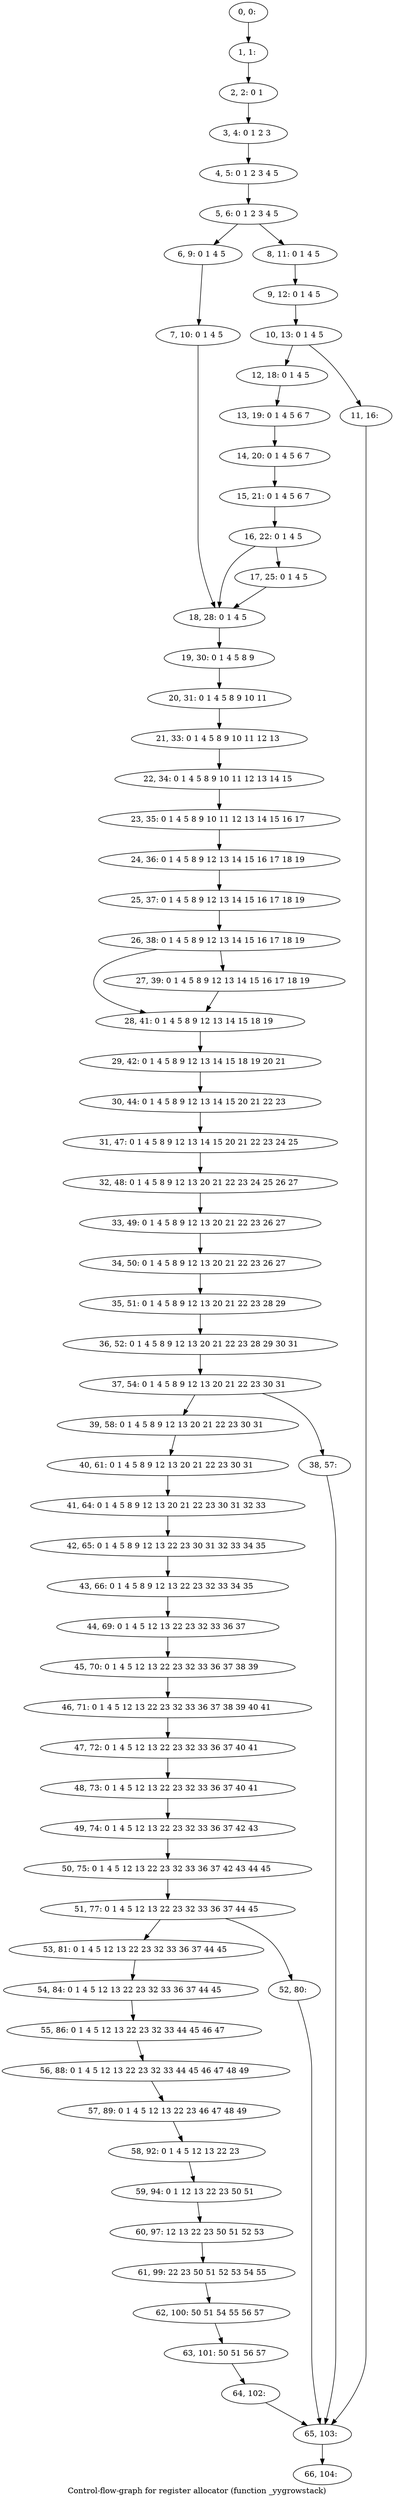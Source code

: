 digraph G {
graph [label="Control-flow-graph for register allocator (function _yygrowstack)"]
0[label="0, 0: "];
1[label="1, 1: "];
2[label="2, 2: 0 1 "];
3[label="3, 4: 0 1 2 3 "];
4[label="4, 5: 0 1 2 3 4 5 "];
5[label="5, 6: 0 1 2 3 4 5 "];
6[label="6, 9: 0 1 4 5 "];
7[label="7, 10: 0 1 4 5 "];
8[label="8, 11: 0 1 4 5 "];
9[label="9, 12: 0 1 4 5 "];
10[label="10, 13: 0 1 4 5 "];
11[label="11, 16: "];
12[label="12, 18: 0 1 4 5 "];
13[label="13, 19: 0 1 4 5 6 7 "];
14[label="14, 20: 0 1 4 5 6 7 "];
15[label="15, 21: 0 1 4 5 6 7 "];
16[label="16, 22: 0 1 4 5 "];
17[label="17, 25: 0 1 4 5 "];
18[label="18, 28: 0 1 4 5 "];
19[label="19, 30: 0 1 4 5 8 9 "];
20[label="20, 31: 0 1 4 5 8 9 10 11 "];
21[label="21, 33: 0 1 4 5 8 9 10 11 12 13 "];
22[label="22, 34: 0 1 4 5 8 9 10 11 12 13 14 15 "];
23[label="23, 35: 0 1 4 5 8 9 10 11 12 13 14 15 16 17 "];
24[label="24, 36: 0 1 4 5 8 9 12 13 14 15 16 17 18 19 "];
25[label="25, 37: 0 1 4 5 8 9 12 13 14 15 16 17 18 19 "];
26[label="26, 38: 0 1 4 5 8 9 12 13 14 15 16 17 18 19 "];
27[label="27, 39: 0 1 4 5 8 9 12 13 14 15 16 17 18 19 "];
28[label="28, 41: 0 1 4 5 8 9 12 13 14 15 18 19 "];
29[label="29, 42: 0 1 4 5 8 9 12 13 14 15 18 19 20 21 "];
30[label="30, 44: 0 1 4 5 8 9 12 13 14 15 20 21 22 23 "];
31[label="31, 47: 0 1 4 5 8 9 12 13 14 15 20 21 22 23 24 25 "];
32[label="32, 48: 0 1 4 5 8 9 12 13 20 21 22 23 24 25 26 27 "];
33[label="33, 49: 0 1 4 5 8 9 12 13 20 21 22 23 26 27 "];
34[label="34, 50: 0 1 4 5 8 9 12 13 20 21 22 23 26 27 "];
35[label="35, 51: 0 1 4 5 8 9 12 13 20 21 22 23 28 29 "];
36[label="36, 52: 0 1 4 5 8 9 12 13 20 21 22 23 28 29 30 31 "];
37[label="37, 54: 0 1 4 5 8 9 12 13 20 21 22 23 30 31 "];
38[label="38, 57: "];
39[label="39, 58: 0 1 4 5 8 9 12 13 20 21 22 23 30 31 "];
40[label="40, 61: 0 1 4 5 8 9 12 13 20 21 22 23 30 31 "];
41[label="41, 64: 0 1 4 5 8 9 12 13 20 21 22 23 30 31 32 33 "];
42[label="42, 65: 0 1 4 5 8 9 12 13 22 23 30 31 32 33 34 35 "];
43[label="43, 66: 0 1 4 5 8 9 12 13 22 23 32 33 34 35 "];
44[label="44, 69: 0 1 4 5 12 13 22 23 32 33 36 37 "];
45[label="45, 70: 0 1 4 5 12 13 22 23 32 33 36 37 38 39 "];
46[label="46, 71: 0 1 4 5 12 13 22 23 32 33 36 37 38 39 40 41 "];
47[label="47, 72: 0 1 4 5 12 13 22 23 32 33 36 37 40 41 "];
48[label="48, 73: 0 1 4 5 12 13 22 23 32 33 36 37 40 41 "];
49[label="49, 74: 0 1 4 5 12 13 22 23 32 33 36 37 42 43 "];
50[label="50, 75: 0 1 4 5 12 13 22 23 32 33 36 37 42 43 44 45 "];
51[label="51, 77: 0 1 4 5 12 13 22 23 32 33 36 37 44 45 "];
52[label="52, 80: "];
53[label="53, 81: 0 1 4 5 12 13 22 23 32 33 36 37 44 45 "];
54[label="54, 84: 0 1 4 5 12 13 22 23 32 33 36 37 44 45 "];
55[label="55, 86: 0 1 4 5 12 13 22 23 32 33 44 45 46 47 "];
56[label="56, 88: 0 1 4 5 12 13 22 23 32 33 44 45 46 47 48 49 "];
57[label="57, 89: 0 1 4 5 12 13 22 23 46 47 48 49 "];
58[label="58, 92: 0 1 4 5 12 13 22 23 "];
59[label="59, 94: 0 1 12 13 22 23 50 51 "];
60[label="60, 97: 12 13 22 23 50 51 52 53 "];
61[label="61, 99: 22 23 50 51 52 53 54 55 "];
62[label="62, 100: 50 51 54 55 56 57 "];
63[label="63, 101: 50 51 56 57 "];
64[label="64, 102: "];
65[label="65, 103: "];
66[label="66, 104: "];
0->1 ;
1->2 ;
2->3 ;
3->4 ;
4->5 ;
5->6 ;
5->8 ;
6->7 ;
7->18 ;
8->9 ;
9->10 ;
10->11 ;
10->12 ;
11->65 ;
12->13 ;
13->14 ;
14->15 ;
15->16 ;
16->17 ;
16->18 ;
17->18 ;
18->19 ;
19->20 ;
20->21 ;
21->22 ;
22->23 ;
23->24 ;
24->25 ;
25->26 ;
26->27 ;
26->28 ;
27->28 ;
28->29 ;
29->30 ;
30->31 ;
31->32 ;
32->33 ;
33->34 ;
34->35 ;
35->36 ;
36->37 ;
37->38 ;
37->39 ;
38->65 ;
39->40 ;
40->41 ;
41->42 ;
42->43 ;
43->44 ;
44->45 ;
45->46 ;
46->47 ;
47->48 ;
48->49 ;
49->50 ;
50->51 ;
51->52 ;
51->53 ;
52->65 ;
53->54 ;
54->55 ;
55->56 ;
56->57 ;
57->58 ;
58->59 ;
59->60 ;
60->61 ;
61->62 ;
62->63 ;
63->64 ;
64->65 ;
65->66 ;
}
